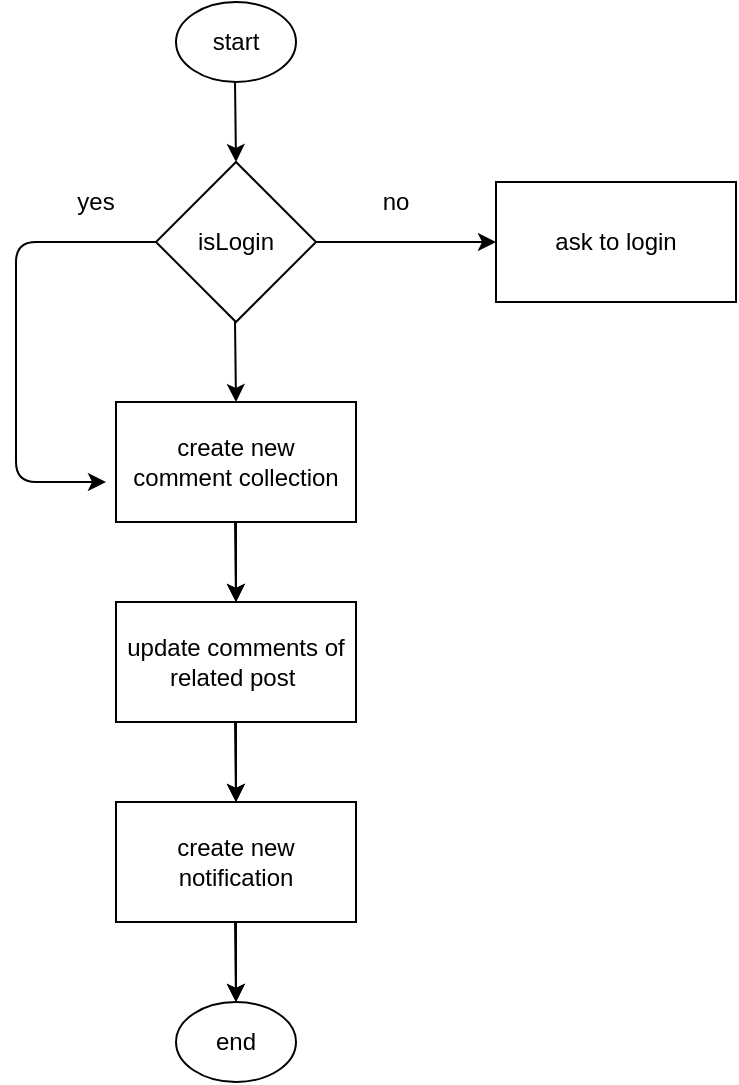 <mxfile>
    <diagram id="tTqmQepIDCUAIa1Ar44_" name="Page-1">
        <mxGraphModel dx="561" dy="627" grid="1" gridSize="10" guides="1" tooltips="1" connect="1" arrows="1" fold="1" page="1" pageScale="1" pageWidth="850" pageHeight="1100" math="0" shadow="0">
            <root>
                <mxCell id="0"/>
                <mxCell id="1" parent="0"/>
                <mxCell id="3" value="start" style="ellipse;whiteSpace=wrap;html=1;" vertex="1" parent="1">
                    <mxGeometry x="130" y="30" width="60" height="40" as="geometry"/>
                </mxCell>
                <mxCell id="4" value="end" style="ellipse;whiteSpace=wrap;html=1;" vertex="1" parent="1">
                    <mxGeometry x="130" y="530" width="60" height="40" as="geometry"/>
                </mxCell>
                <mxCell id="5" value="" style="edgeStyle=elbowEdgeStyle;rounded=0;orthogonalLoop=1;jettySize=auto;elbow=vertical;html=1;" edge="1" parent="1" source="6">
                    <mxGeometry relative="1" as="geometry">
                        <mxPoint x="160" y="330" as="targetPoint"/>
                    </mxGeometry>
                </mxCell>
                <mxCell id="6" value="create new &lt;br&gt;comment collection" style="rounded=0;whiteSpace=wrap;html=1;" vertex="1" parent="1">
                    <mxGeometry x="100" y="230" width="120" height="60" as="geometry"/>
                </mxCell>
                <mxCell id="7" value="isLogin" style="rhombus;whiteSpace=wrap;html=1;" vertex="1" parent="1">
                    <mxGeometry x="120" y="110" width="80" height="80" as="geometry"/>
                </mxCell>
                <mxCell id="8" value="" style="endArrow=classic;html=1;exitX=1;exitY=0.5;exitDx=0;exitDy=0;" edge="1" parent="1" source="7">
                    <mxGeometry width="50" height="50" relative="1" as="geometry">
                        <mxPoint x="260" y="170" as="sourcePoint"/>
                        <mxPoint x="290" y="150" as="targetPoint"/>
                    </mxGeometry>
                </mxCell>
                <mxCell id="9" value="ask to login" style="rounded=0;whiteSpace=wrap;html=1;" vertex="1" parent="1">
                    <mxGeometry x="290" y="120" width="120" height="60" as="geometry"/>
                </mxCell>
                <mxCell id="10" value="" style="edgeStyle=elbowEdgeStyle;elbow=horizontal;endArrow=classic;html=1;exitX=0;exitY=0.5;exitDx=0;exitDy=0;" edge="1" parent="1" source="7">
                    <mxGeometry width="50" height="50" relative="1" as="geometry">
                        <mxPoint x="110" y="150" as="sourcePoint"/>
                        <mxPoint x="95" y="270" as="targetPoint"/>
                        <Array as="points">
                            <mxPoint x="50" y="260"/>
                        </Array>
                    </mxGeometry>
                </mxCell>
                <mxCell id="11" value="yes" style="text;html=1;strokeColor=none;fillColor=none;align=center;verticalAlign=middle;whiteSpace=wrap;rounded=0;" vertex="1" parent="1">
                    <mxGeometry x="70" y="120" width="40" height="20" as="geometry"/>
                </mxCell>
                <mxCell id="12" value="no" style="text;html=1;strokeColor=none;fillColor=none;align=center;verticalAlign=middle;whiteSpace=wrap;rounded=0;" vertex="1" parent="1">
                    <mxGeometry x="220" y="120" width="40" height="20" as="geometry"/>
                </mxCell>
                <mxCell id="13" value="" style="endArrow=classic;html=1;entryX=0.5;entryY=0;entryDx=0;entryDy=0;" edge="1" parent="1" target="6">
                    <mxGeometry width="50" height="50" relative="1" as="geometry">
                        <mxPoint x="159.5" y="190" as="sourcePoint"/>
                        <mxPoint x="159.5" y="220" as="targetPoint"/>
                    </mxGeometry>
                </mxCell>
                <mxCell id="14" value="" style="endArrow=classic;html=1;entryX=0.5;entryY=0;entryDx=0;entryDy=0;" edge="1" parent="1">
                    <mxGeometry width="50" height="50" relative="1" as="geometry">
                        <mxPoint x="159.5" y="70" as="sourcePoint"/>
                        <mxPoint x="160" y="110" as="targetPoint"/>
                    </mxGeometry>
                </mxCell>
                <mxCell id="15" value="" style="endArrow=classic;html=1;entryX=0.5;entryY=0;entryDx=0;entryDy=0;" edge="1" parent="1">
                    <mxGeometry width="50" height="50" relative="1" as="geometry">
                        <mxPoint x="159.5" y="290" as="sourcePoint"/>
                        <mxPoint x="160" y="330" as="targetPoint"/>
                    </mxGeometry>
                </mxCell>
                <mxCell id="16" value="" style="edgeStyle=elbowEdgeStyle;rounded=0;orthogonalLoop=1;jettySize=auto;elbow=vertical;html=1;" edge="1" source="17" parent="1">
                    <mxGeometry relative="1" as="geometry">
                        <mxPoint x="160" y="530" as="targetPoint"/>
                    </mxGeometry>
                </mxCell>
                <mxCell id="17" value="create new notification" style="rounded=0;whiteSpace=wrap;html=1;" vertex="1" parent="1">
                    <mxGeometry x="100" y="430" width="120" height="60" as="geometry"/>
                </mxCell>
                <mxCell id="18" value="" style="endArrow=classic;html=1;entryX=0.5;entryY=0;entryDx=0;entryDy=0;" edge="1" parent="1">
                    <mxGeometry width="50" height="50" relative="1" as="geometry">
                        <mxPoint x="159.5" y="490" as="sourcePoint"/>
                        <mxPoint x="160" y="530" as="targetPoint"/>
                    </mxGeometry>
                </mxCell>
                <mxCell id="19" value="" style="edgeStyle=elbowEdgeStyle;rounded=0;orthogonalLoop=1;jettySize=auto;elbow=vertical;html=1;" edge="1" source="20" parent="1">
                    <mxGeometry relative="1" as="geometry">
                        <mxPoint x="160" y="430" as="targetPoint"/>
                    </mxGeometry>
                </mxCell>
                <mxCell id="20" value="update comments of related post&amp;nbsp;" style="rounded=0;whiteSpace=wrap;html=1;" vertex="1" parent="1">
                    <mxGeometry x="100" y="330" width="120" height="60" as="geometry"/>
                </mxCell>
                <mxCell id="21" value="" style="endArrow=classic;html=1;entryX=0.5;entryY=0;entryDx=0;entryDy=0;" edge="1" parent="1">
                    <mxGeometry width="50" height="50" relative="1" as="geometry">
                        <mxPoint x="159.5" y="390" as="sourcePoint"/>
                        <mxPoint x="160" y="430" as="targetPoint"/>
                    </mxGeometry>
                </mxCell>
            </root>
        </mxGraphModel>
    </diagram>
</mxfile>